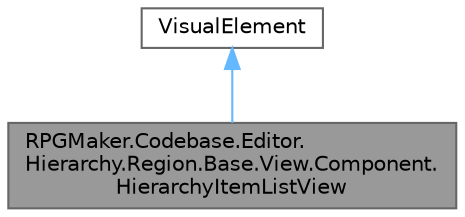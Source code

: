 digraph "RPGMaker.Codebase.Editor.Hierarchy.Region.Base.View.Component.HierarchyItemListView"
{
 // LATEX_PDF_SIZE
  bgcolor="transparent";
  edge [fontname=Helvetica,fontsize=10,labelfontname=Helvetica,labelfontsize=10];
  node [fontname=Helvetica,fontsize=10,shape=box,height=0.2,width=0.4];
  Node1 [id="Node000001",label="RPGMaker.Codebase.Editor.\lHierarchy.Region.Base.View.Component.\lHierarchyItemListView",height=0.2,width=0.4,color="gray40", fillcolor="grey60", style="filled", fontcolor="black",tooltip="😁 ヒエラルキーアイテムリストコンポーネント"];
  Node2 -> Node1 [id="edge1_Node000001_Node000002",dir="back",color="steelblue1",style="solid",tooltip=" "];
  Node2 [id="Node000002",label="VisualElement",height=0.2,width=0.4,color="gray40", fillcolor="white", style="filled",tooltip=" "];
}
